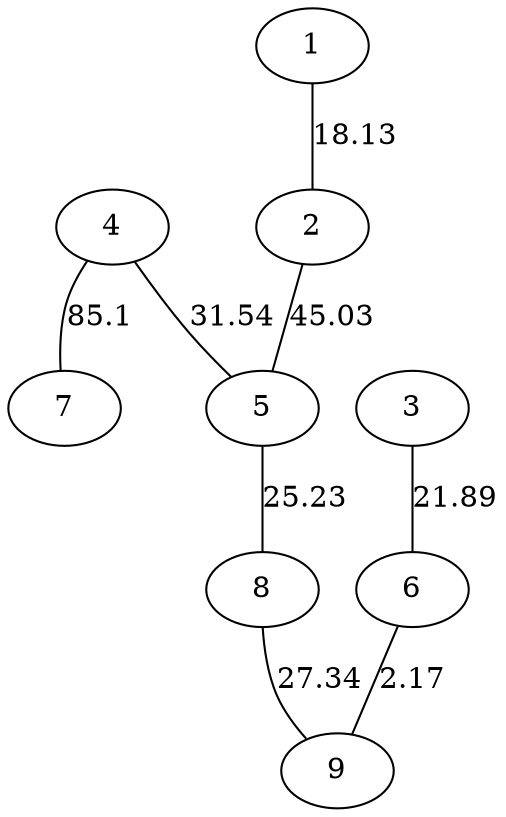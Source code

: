 graph x {
4 -- 7[label=85.1];
2 -- 5[label=45.03];
4 -- 5[label=31.54];
8 -- 9[label=27.34];
5 -- 8[label=25.23];
3 -- 6[label=21.89];
1 -- 2[label=18.13];
6 -- 9[label=2.17];
}
